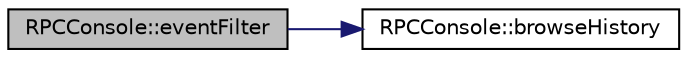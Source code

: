 digraph "RPCConsole::eventFilter"
{
  edge [fontname="Helvetica",fontsize="10",labelfontname="Helvetica",labelfontsize="10"];
  node [fontname="Helvetica",fontsize="10",shape=record];
  rankdir="LR";
  Node79 [label="RPCConsole::eventFilter",height=0.2,width=0.4,color="black", fillcolor="grey75", style="filled", fontcolor="black"];
  Node79 -> Node80 [color="midnightblue",fontsize="10",style="solid",fontname="Helvetica"];
  Node80 [label="RPCConsole::browseHistory",height=0.2,width=0.4,color="black", fillcolor="white", style="filled",URL="$d7/de8/class_r_p_c_console.html#a1c2ccbaedfeb8ed8cd3f73307a38bd7f",tooltip="Go forward or back in history. "];
}
